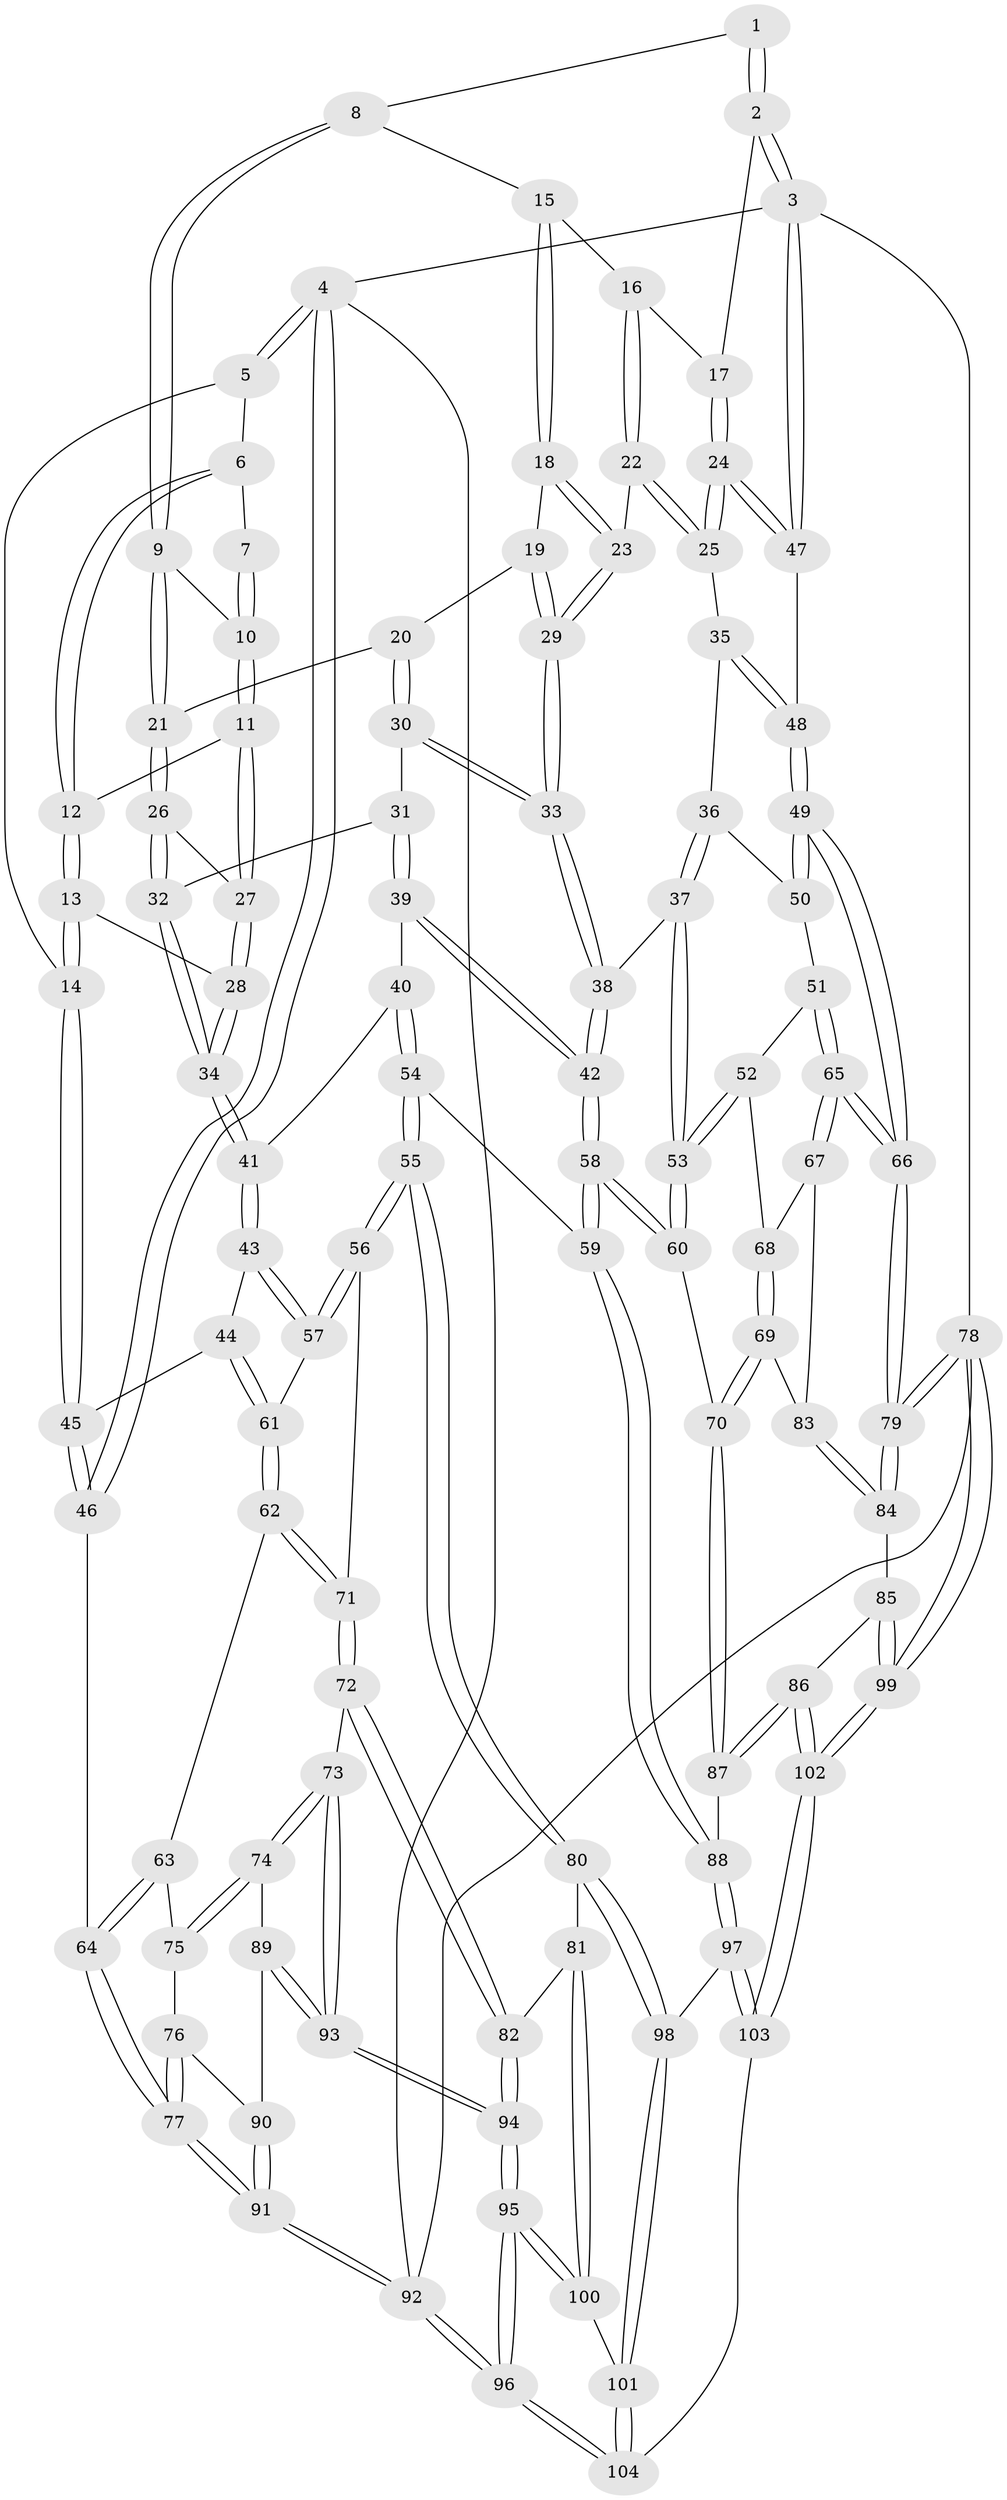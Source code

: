 // Generated by graph-tools (version 1.1) at 2025/27/03/09/25 03:27:15]
// undirected, 104 vertices, 257 edges
graph export_dot {
graph [start="1"]
  node [color=gray90,style=filled];
  1 [pos="+0.7738925214926674+0"];
  2 [pos="+1+0"];
  3 [pos="+1+0"];
  4 [pos="+0+0"];
  5 [pos="+0.2508547529382273+0"];
  6 [pos="+0.3163282446747598+0"];
  7 [pos="+0.5150835213577962+0"];
  8 [pos="+0.7802450428752248+0.035482434694805186"];
  9 [pos="+0.568085166414369+0.10344245659905249"];
  10 [pos="+0.5371227943447322+0.0486894990432766"];
  11 [pos="+0.3835247665022445+0.12970635090109628"];
  12 [pos="+0.38152837307918297+0.12945623353797958"];
  13 [pos="+0.24685836779271295+0.2090298273418165"];
  14 [pos="+0.1606487529306366+0.2017687615600041"];
  15 [pos="+0.7947271738786307+0.07713396948218727"];
  16 [pos="+0.8322258843429612+0.10298228393826898"];
  17 [pos="+0.9024995337381009+0.10867267555465795"];
  18 [pos="+0.7463498016264267+0.13842733101427807"];
  19 [pos="+0.613653366894453+0.1617088041738664"];
  20 [pos="+0.6133489447110878+0.16163154151744633"];
  21 [pos="+0.5720986941468063+0.1305413790376993"];
  22 [pos="+0.8488348792999402+0.24966106754573844"];
  23 [pos="+0.7336463785485827+0.2622263329394703"];
  24 [pos="+1+0.3033938415847413"];
  25 [pos="+0.9058346892555821+0.2918934911412501"];
  26 [pos="+0.5121181359294084+0.20250814312493354"];
  27 [pos="+0.43829155483380855+0.18039222464967333"];
  28 [pos="+0.3805874839351115+0.3063227980324677"];
  29 [pos="+0.7261095806728229+0.2691049838330822"];
  30 [pos="+0.6122495332499986+0.2981343574888401"];
  31 [pos="+0.5772543646870334+0.30218947968108034"];
  32 [pos="+0.5120844972166267+0.20305360196972455"];
  33 [pos="+0.6973034645627585+0.3307458941474801"];
  34 [pos="+0.4158312232604711+0.34617674430072914"];
  35 [pos="+0.7910857229964783+0.4029714211238146"];
  36 [pos="+0.7861187130788232+0.40705515728486935"];
  37 [pos="+0.7673289016582424+0.4100812970311299"];
  38 [pos="+0.7032760525084105+0.35395513954370134"];
  39 [pos="+0.4908519403996631+0.38331928501384416"];
  40 [pos="+0.4520518553925393+0.38648427796511997"];
  41 [pos="+0.4254385021390553+0.37416959304688274"];
  42 [pos="+0.5987465357015499+0.4418578635187649"];
  43 [pos="+0.3474072467094791+0.43498092865324894"];
  44 [pos="+0.21236486491794615+0.4148210589912659"];
  45 [pos="+0.13269614846955544+0.2216421817100737"];
  46 [pos="+0+0.2614974004714654"];
  47 [pos="+1+0.33701456865018753"];
  48 [pos="+1+0.39801560086713783"];
  49 [pos="+1+0.40494718998100493"];
  50 [pos="+0.8622068716170931+0.45390369732930635"];
  51 [pos="+0.8633017359438753+0.4918904124263115"];
  52 [pos="+0.8565067631882584+0.5112814511759428"];
  53 [pos="+0.7402839580212188+0.5333311600968053"];
  54 [pos="+0.5054762678880369+0.6673089642561395"];
  55 [pos="+0.502383220883588+0.6690279088735999"];
  56 [pos="+0.35649772543976255+0.608560605660947"];
  57 [pos="+0.33964138025568125+0.566129216119769"];
  58 [pos="+0.6268192452613174+0.612096919032899"];
  59 [pos="+0.5629674341620056+0.6571362573368954"];
  60 [pos="+0.7085249877227018+0.5995489645307138"];
  61 [pos="+0.17860104029684826+0.5004447844675709"];
  62 [pos="+0.12116746613663272+0.5554345179024955"];
  63 [pos="+0.1125362757929306+0.557761178769083"];
  64 [pos="+0+0.5154014214333561"];
  65 [pos="+1+0.5952868178916866"];
  66 [pos="+1+0.5960572750972287"];
  67 [pos="+1+0.5981478816733458"];
  68 [pos="+0.8659911787710108+0.5287360005130268"];
  69 [pos="+0.7898935647860164+0.6367340225237653"];
  70 [pos="+0.7485433970532994+0.6231361573467277"];
  71 [pos="+0.2621136653239997+0.6571347578442709"];
  72 [pos="+0.22462244413546012+0.7594283067845718"];
  73 [pos="+0.20463172831027437+0.7592256639448853"];
  74 [pos="+0.18722821685908833+0.7533518963995807"];
  75 [pos="+0.12270645342148709+0.6632355864489408"];
  76 [pos="+0.05431143847469308+0.7338261134138815"];
  77 [pos="+0+0.5690645589111087"];
  78 [pos="+1+1"];
  79 [pos="+1+0.8090657889765998"];
  80 [pos="+0.4797259817656366+0.7246283821230489"];
  81 [pos="+0.28143970814248526+0.8228848264410249"];
  82 [pos="+0.2782820910568073+0.8216661983485172"];
  83 [pos="+0.7926588579451962+0.6381048372268242"];
  84 [pos="+0.8672682869217114+0.7916765456954837"];
  85 [pos="+0.8143077580028475+0.8304961597106922"];
  86 [pos="+0.7582235276154289+0.8618575123935539"];
  87 [pos="+0.7419446948407129+0.8515190891430352"];
  88 [pos="+0.68849815526973+0.8338917773039077"];
  89 [pos="+0.0744901329375597+0.7705001758108067"];
  90 [pos="+0.07365985138931394+0.7697941283579539"];
  91 [pos="+0+0.9580746149280314"];
  92 [pos="+0+1"];
  93 [pos="+0.07565309835354607+0.9284493519872985"];
  94 [pos="+0.04971659995142381+1"];
  95 [pos="+0+1"];
  96 [pos="+0+1"];
  97 [pos="+0.58641074279578+0.9070241541607243"];
  98 [pos="+0.49221379478937854+0.8595164238899151"];
  99 [pos="+1+1"];
  100 [pos="+0.3267689942426768+0.9114428493720077"];
  101 [pos="+0.4167501231812315+0.9627448120934686"];
  102 [pos="+0.7808648447079866+1"];
  103 [pos="+0.6683224898231701+1"];
  104 [pos="+0.4558763422491481+1"];
  1 -- 2;
  1 -- 2;
  1 -- 8;
  2 -- 3;
  2 -- 3;
  2 -- 17;
  3 -- 4;
  3 -- 47;
  3 -- 47;
  3 -- 78;
  4 -- 5;
  4 -- 5;
  4 -- 46;
  4 -- 46;
  4 -- 92;
  5 -- 6;
  5 -- 14;
  6 -- 7;
  6 -- 12;
  6 -- 12;
  7 -- 10;
  7 -- 10;
  8 -- 9;
  8 -- 9;
  8 -- 15;
  9 -- 10;
  9 -- 21;
  9 -- 21;
  10 -- 11;
  10 -- 11;
  11 -- 12;
  11 -- 27;
  11 -- 27;
  12 -- 13;
  12 -- 13;
  13 -- 14;
  13 -- 14;
  13 -- 28;
  14 -- 45;
  14 -- 45;
  15 -- 16;
  15 -- 18;
  15 -- 18;
  16 -- 17;
  16 -- 22;
  16 -- 22;
  17 -- 24;
  17 -- 24;
  18 -- 19;
  18 -- 23;
  18 -- 23;
  19 -- 20;
  19 -- 29;
  19 -- 29;
  20 -- 21;
  20 -- 30;
  20 -- 30;
  21 -- 26;
  21 -- 26;
  22 -- 23;
  22 -- 25;
  22 -- 25;
  23 -- 29;
  23 -- 29;
  24 -- 25;
  24 -- 25;
  24 -- 47;
  24 -- 47;
  25 -- 35;
  26 -- 27;
  26 -- 32;
  26 -- 32;
  27 -- 28;
  27 -- 28;
  28 -- 34;
  28 -- 34;
  29 -- 33;
  29 -- 33;
  30 -- 31;
  30 -- 33;
  30 -- 33;
  31 -- 32;
  31 -- 39;
  31 -- 39;
  32 -- 34;
  32 -- 34;
  33 -- 38;
  33 -- 38;
  34 -- 41;
  34 -- 41;
  35 -- 36;
  35 -- 48;
  35 -- 48;
  36 -- 37;
  36 -- 37;
  36 -- 50;
  37 -- 38;
  37 -- 53;
  37 -- 53;
  38 -- 42;
  38 -- 42;
  39 -- 40;
  39 -- 42;
  39 -- 42;
  40 -- 41;
  40 -- 54;
  40 -- 54;
  41 -- 43;
  41 -- 43;
  42 -- 58;
  42 -- 58;
  43 -- 44;
  43 -- 57;
  43 -- 57;
  44 -- 45;
  44 -- 61;
  44 -- 61;
  45 -- 46;
  45 -- 46;
  46 -- 64;
  47 -- 48;
  48 -- 49;
  48 -- 49;
  49 -- 50;
  49 -- 50;
  49 -- 66;
  49 -- 66;
  50 -- 51;
  51 -- 52;
  51 -- 65;
  51 -- 65;
  52 -- 53;
  52 -- 53;
  52 -- 68;
  53 -- 60;
  53 -- 60;
  54 -- 55;
  54 -- 55;
  54 -- 59;
  55 -- 56;
  55 -- 56;
  55 -- 80;
  55 -- 80;
  56 -- 57;
  56 -- 57;
  56 -- 71;
  57 -- 61;
  58 -- 59;
  58 -- 59;
  58 -- 60;
  58 -- 60;
  59 -- 88;
  59 -- 88;
  60 -- 70;
  61 -- 62;
  61 -- 62;
  62 -- 63;
  62 -- 71;
  62 -- 71;
  63 -- 64;
  63 -- 64;
  63 -- 75;
  64 -- 77;
  64 -- 77;
  65 -- 66;
  65 -- 66;
  65 -- 67;
  65 -- 67;
  66 -- 79;
  66 -- 79;
  67 -- 68;
  67 -- 83;
  68 -- 69;
  68 -- 69;
  69 -- 70;
  69 -- 70;
  69 -- 83;
  70 -- 87;
  70 -- 87;
  71 -- 72;
  71 -- 72;
  72 -- 73;
  72 -- 82;
  72 -- 82;
  73 -- 74;
  73 -- 74;
  73 -- 93;
  73 -- 93;
  74 -- 75;
  74 -- 75;
  74 -- 89;
  75 -- 76;
  76 -- 77;
  76 -- 77;
  76 -- 90;
  77 -- 91;
  77 -- 91;
  78 -- 79;
  78 -- 79;
  78 -- 99;
  78 -- 99;
  78 -- 92;
  79 -- 84;
  79 -- 84;
  80 -- 81;
  80 -- 98;
  80 -- 98;
  81 -- 82;
  81 -- 100;
  81 -- 100;
  82 -- 94;
  82 -- 94;
  83 -- 84;
  83 -- 84;
  84 -- 85;
  85 -- 86;
  85 -- 99;
  85 -- 99;
  86 -- 87;
  86 -- 87;
  86 -- 102;
  86 -- 102;
  87 -- 88;
  88 -- 97;
  88 -- 97;
  89 -- 90;
  89 -- 93;
  89 -- 93;
  90 -- 91;
  90 -- 91;
  91 -- 92;
  91 -- 92;
  92 -- 96;
  92 -- 96;
  93 -- 94;
  93 -- 94;
  94 -- 95;
  94 -- 95;
  95 -- 96;
  95 -- 96;
  95 -- 100;
  95 -- 100;
  96 -- 104;
  96 -- 104;
  97 -- 98;
  97 -- 103;
  97 -- 103;
  98 -- 101;
  98 -- 101;
  99 -- 102;
  99 -- 102;
  100 -- 101;
  101 -- 104;
  101 -- 104;
  102 -- 103;
  102 -- 103;
  103 -- 104;
}
